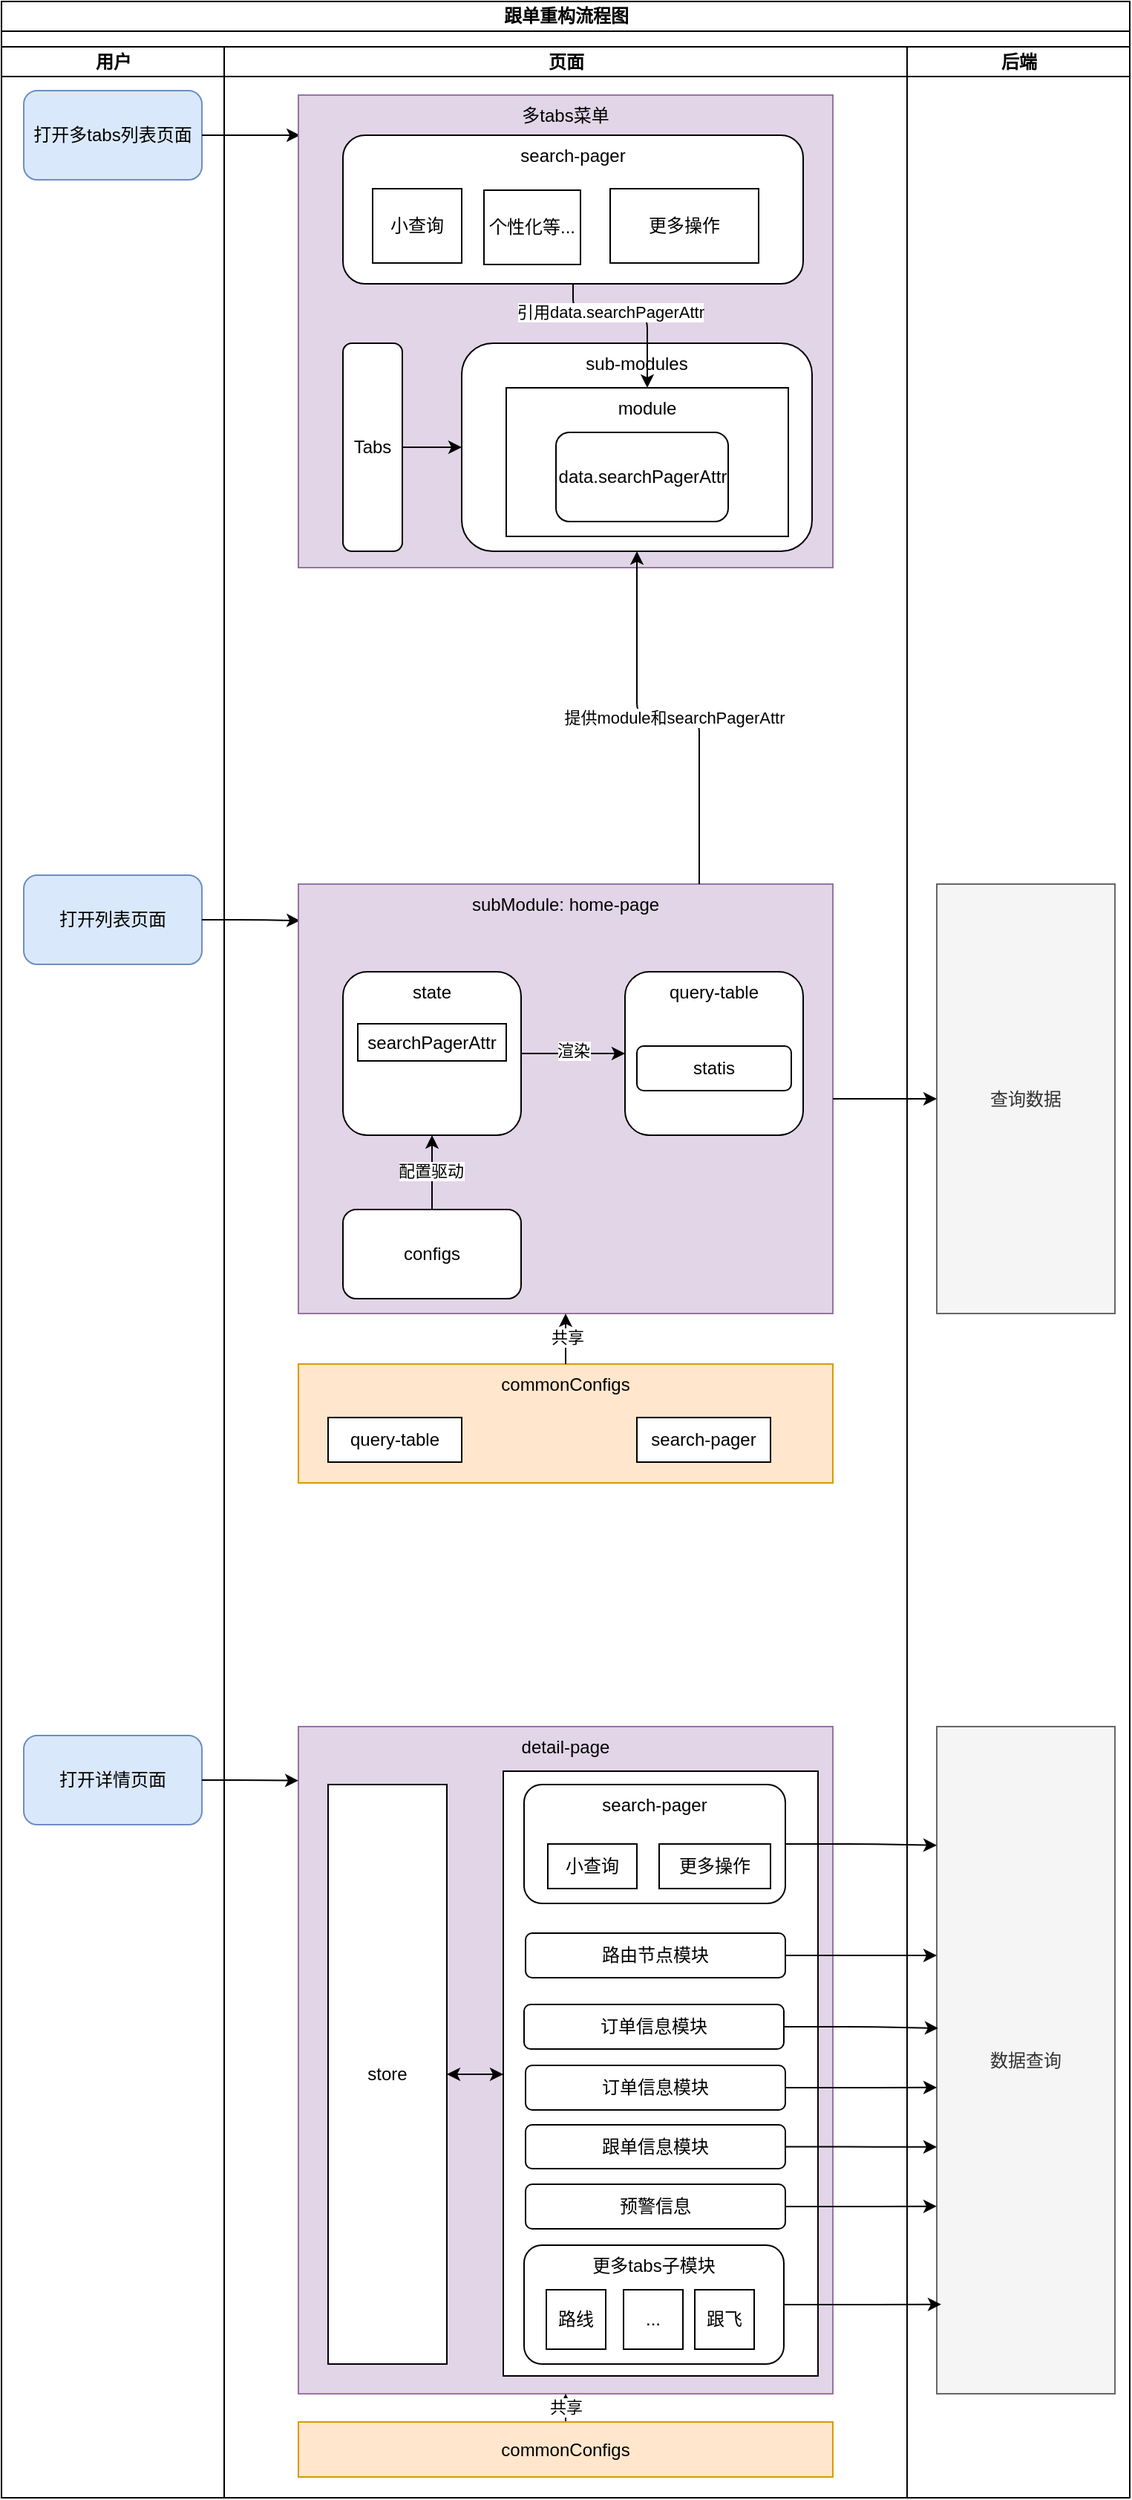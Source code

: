 <mxfile version="22.1.11" type="github">
  <diagram name="第 1 页" id="NrQw1u5KZVTpKxk_xpym">
    <mxGraphModel dx="1434" dy="738" grid="1" gridSize="10" guides="1" tooltips="1" connect="1" arrows="1" fold="1" page="1" pageScale="1" pageWidth="827" pageHeight="1169" math="0" shadow="0">
      <root>
        <mxCell id="0" />
        <mxCell id="1" parent="0" />
        <mxCell id="2nA5JOeVlXjuK31kac9G-5" value="" style="group;movable=0;resizable=0;rotatable=0;deletable=0;editable=0;locked=1;connectable=0;" vertex="1" connectable="0" parent="1">
          <mxGeometry x="40" y="40" width="760" height="1680" as="geometry" />
        </mxCell>
        <mxCell id="2nA5JOeVlXjuK31kac9G-1" value="跟单重构流程图" style="swimlane;childLayout=stackLayout;resizeParent=1;resizeParentMax=0;startSize=20;html=1;container=0;" vertex="1" parent="2nA5JOeVlXjuK31kac9G-5">
          <mxGeometry width="760" height="1680" as="geometry" />
        </mxCell>
        <mxCell id="2nA5JOeVlXjuK31kac9G-2" value="用户" style="swimlane;startSize=20;html=1;container=0;" vertex="1" parent="2nA5JOeVlXjuK31kac9G-5">
          <mxGeometry y="30.545" width="150" height="1649.455" as="geometry" />
        </mxCell>
        <mxCell id="2nA5JOeVlXjuK31kac9G-3" value="页面" style="swimlane;startSize=20;html=1;" vertex="1" parent="2nA5JOeVlXjuK31kac9G-5">
          <mxGeometry x="150" y="30.545" width="460" height="1649.455" as="geometry" />
        </mxCell>
        <mxCell id="2nA5JOeVlXjuK31kac9G-4" value="后端" style="swimlane;startSize=20;html=1;" vertex="1" parent="2nA5JOeVlXjuK31kac9G-5">
          <mxGeometry x="610" y="30.545" width="150" height="1649.455" as="geometry" />
        </mxCell>
        <mxCell id="2nA5JOeVlXjuK31kac9G-64" value="" style="group;rounded=0;" vertex="1" connectable="0" parent="1">
          <mxGeometry x="55" y="628" width="735" height="409" as="geometry" />
        </mxCell>
        <mxCell id="2nA5JOeVlXjuK31kac9G-27" value="打开列表页面" style="rounded=1;whiteSpace=wrap;html=1;fillColor=#dae8fc;strokeColor=#6c8ebf;" vertex="1" parent="2nA5JOeVlXjuK31kac9G-64">
          <mxGeometry width="120" height="60" as="geometry" />
        </mxCell>
        <mxCell id="2nA5JOeVlXjuK31kac9G-36" style="edgeStyle=orthogonalEdgeStyle;rounded=1;orthogonalLoop=1;jettySize=auto;html=1;exitX=1;exitY=0.5;exitDx=0;exitDy=0;entryX=0.003;entryY=0.085;entryDx=0;entryDy=0;entryPerimeter=0;" edge="1" parent="2nA5JOeVlXjuK31kac9G-64" source="2nA5JOeVlXjuK31kac9G-27" target="2nA5JOeVlXjuK31kac9G-28">
          <mxGeometry relative="1" as="geometry" />
        </mxCell>
        <mxCell id="2nA5JOeVlXjuK31kac9G-43" value="查询数据" style="rounded=0;whiteSpace=wrap;html=1;fillColor=#f5f5f5;strokeColor=#666666;fontColor=#333333;" vertex="1" parent="2nA5JOeVlXjuK31kac9G-64">
          <mxGeometry x="615" y="6" width="120" height="289" as="geometry" />
        </mxCell>
        <mxCell id="2nA5JOeVlXjuK31kac9G-63" value="" style="group" vertex="1" connectable="0" parent="2nA5JOeVlXjuK31kac9G-64">
          <mxGeometry x="185" y="6" width="360" height="403" as="geometry" />
        </mxCell>
        <mxCell id="2nA5JOeVlXjuK31kac9G-28" value="subModule: home-page" style="rounded=0;whiteSpace=wrap;html=1;verticalAlign=top;fillColor=#e1d5e7;strokeColor=#9673a6;" vertex="1" parent="2nA5JOeVlXjuK31kac9G-63">
          <mxGeometry width="360" height="289" as="geometry" />
        </mxCell>
        <mxCell id="2nA5JOeVlXjuK31kac9G-39" value="query-table" style="rounded=1;whiteSpace=wrap;html=1;verticalAlign=top;" vertex="1" parent="2nA5JOeVlXjuK31kac9G-63">
          <mxGeometry x="220" y="59" width="120" height="110" as="geometry" />
        </mxCell>
        <mxCell id="2nA5JOeVlXjuK31kac9G-40" value="statis" style="rounded=1;whiteSpace=wrap;html=1;" vertex="1" parent="2nA5JOeVlXjuK31kac9G-63">
          <mxGeometry x="228" y="109" width="104" height="30" as="geometry" />
        </mxCell>
        <mxCell id="2nA5JOeVlXjuK31kac9G-41" value="configs" style="rounded=1;whiteSpace=wrap;html=1;" vertex="1" parent="2nA5JOeVlXjuK31kac9G-63">
          <mxGeometry x="30" y="219" width="120" height="60" as="geometry" />
        </mxCell>
        <mxCell id="2nA5JOeVlXjuK31kac9G-54" style="edgeStyle=orthogonalEdgeStyle;rounded=1;orthogonalLoop=1;jettySize=auto;html=1;exitX=1;exitY=0.5;exitDx=0;exitDy=0;entryX=0;entryY=0.5;entryDx=0;entryDy=0;" edge="1" parent="2nA5JOeVlXjuK31kac9G-63" source="2nA5JOeVlXjuK31kac9G-50" target="2nA5JOeVlXjuK31kac9G-39">
          <mxGeometry relative="1" as="geometry" />
        </mxCell>
        <mxCell id="2nA5JOeVlXjuK31kac9G-55" value="渲染" style="edgeLabel;html=1;align=center;verticalAlign=middle;resizable=0;points=[];" vertex="1" connectable="0" parent="2nA5JOeVlXjuK31kac9G-54">
          <mxGeometry y="2" relative="1" as="geometry">
            <mxPoint as="offset" />
          </mxGeometry>
        </mxCell>
        <mxCell id="2nA5JOeVlXjuK31kac9G-50" value="state" style="rounded=1;whiteSpace=wrap;html=1;verticalAlign=top;" vertex="1" parent="2nA5JOeVlXjuK31kac9G-63">
          <mxGeometry x="30" y="59" width="120" height="110" as="geometry" />
        </mxCell>
        <mxCell id="2nA5JOeVlXjuK31kac9G-52" style="edgeStyle=orthogonalEdgeStyle;rounded=1;orthogonalLoop=1;jettySize=auto;html=1;exitX=0.5;exitY=0;exitDx=0;exitDy=0;entryX=0.5;entryY=1;entryDx=0;entryDy=0;" edge="1" parent="2nA5JOeVlXjuK31kac9G-63" source="2nA5JOeVlXjuK31kac9G-41" target="2nA5JOeVlXjuK31kac9G-50">
          <mxGeometry relative="1" as="geometry" />
        </mxCell>
        <mxCell id="2nA5JOeVlXjuK31kac9G-53" value="配置驱动" style="edgeLabel;html=1;align=center;verticalAlign=middle;resizable=0;points=[];" vertex="1" connectable="0" parent="2nA5JOeVlXjuK31kac9G-52">
          <mxGeometry x="0.04" y="1" relative="1" as="geometry">
            <mxPoint as="offset" />
          </mxGeometry>
        </mxCell>
        <mxCell id="2nA5JOeVlXjuK31kac9G-51" value="searchPagerAttr" style="rounded=0;whiteSpace=wrap;html=1;" vertex="1" parent="2nA5JOeVlXjuK31kac9G-63">
          <mxGeometry x="40" y="94" width="100" height="25" as="geometry" />
        </mxCell>
        <mxCell id="2nA5JOeVlXjuK31kac9G-58" value="commonConfigs" style="rounded=0;whiteSpace=wrap;html=1;fillColor=#ffe6cc;strokeColor=#d79b00;verticalAlign=top;" vertex="1" parent="2nA5JOeVlXjuK31kac9G-63">
          <mxGeometry y="323" width="360" height="80" as="geometry" />
        </mxCell>
        <mxCell id="2nA5JOeVlXjuK31kac9G-60" value="query-table" style="rounded=0;whiteSpace=wrap;html=1;" vertex="1" parent="2nA5JOeVlXjuK31kac9G-63">
          <mxGeometry x="20" y="359" width="90" height="30" as="geometry" />
        </mxCell>
        <mxCell id="2nA5JOeVlXjuK31kac9G-61" value="search-pager" style="rounded=0;whiteSpace=wrap;html=1;" vertex="1" parent="2nA5JOeVlXjuK31kac9G-63">
          <mxGeometry x="228" y="359" width="90" height="30" as="geometry" />
        </mxCell>
        <mxCell id="2nA5JOeVlXjuK31kac9G-59" style="edgeStyle=orthogonalEdgeStyle;rounded=1;orthogonalLoop=1;jettySize=auto;html=1;exitX=0.5;exitY=0;exitDx=0;exitDy=0;entryX=0.5;entryY=1;entryDx=0;entryDy=0;" edge="1" parent="2nA5JOeVlXjuK31kac9G-63" source="2nA5JOeVlXjuK31kac9G-58" target="2nA5JOeVlXjuK31kac9G-28">
          <mxGeometry relative="1" as="geometry" />
        </mxCell>
        <mxCell id="2nA5JOeVlXjuK31kac9G-62" value="共享" style="edgeLabel;html=1;align=center;verticalAlign=middle;resizable=0;points=[];" vertex="1" connectable="0" parent="2nA5JOeVlXjuK31kac9G-59">
          <mxGeometry x="0.059" y="-1" relative="1" as="geometry">
            <mxPoint as="offset" />
          </mxGeometry>
        </mxCell>
        <mxCell id="2nA5JOeVlXjuK31kac9G-57" style="edgeStyle=orthogonalEdgeStyle;rounded=1;orthogonalLoop=1;jettySize=auto;html=1;exitX=1;exitY=0.5;exitDx=0;exitDy=0;entryX=0;entryY=0.5;entryDx=0;entryDy=0;" edge="1" parent="2nA5JOeVlXjuK31kac9G-64" source="2nA5JOeVlXjuK31kac9G-28" target="2nA5JOeVlXjuK31kac9G-43">
          <mxGeometry relative="1" as="geometry" />
        </mxCell>
        <mxCell id="2nA5JOeVlXjuK31kac9G-68" value="" style="group" vertex="1" connectable="0" parent="1">
          <mxGeometry x="55" y="100" width="545" height="321" as="geometry" />
        </mxCell>
        <mxCell id="2nA5JOeVlXjuK31kac9G-7" value="打开多tabs列表页面" style="rounded=1;whiteSpace=wrap;html=1;fillColor=#dae8fc;strokeColor=#6c8ebf;" vertex="1" parent="2nA5JOeVlXjuK31kac9G-68">
          <mxGeometry width="120" height="60" as="geometry" />
        </mxCell>
        <mxCell id="2nA5JOeVlXjuK31kac9G-23" style="edgeStyle=orthogonalEdgeStyle;rounded=1;orthogonalLoop=1;jettySize=auto;html=1;exitX=1;exitY=0.5;exitDx=0;exitDy=0;entryX=0.003;entryY=0.085;entryDx=0;entryDy=0;entryPerimeter=0;" edge="1" parent="2nA5JOeVlXjuK31kac9G-68" source="2nA5JOeVlXjuK31kac9G-7" target="2nA5JOeVlXjuK31kac9G-9">
          <mxGeometry relative="1" as="geometry" />
        </mxCell>
        <mxCell id="2nA5JOeVlXjuK31kac9G-67" value="" style="group" vertex="1" connectable="0" parent="2nA5JOeVlXjuK31kac9G-68">
          <mxGeometry x="185" y="3" width="360" height="318" as="geometry" />
        </mxCell>
        <mxCell id="2nA5JOeVlXjuK31kac9G-9" value="多tabs菜单" style="rounded=0;whiteSpace=wrap;html=1;verticalAlign=top;fillColor=#e1d5e7;strokeColor=#9673a6;" vertex="1" parent="2nA5JOeVlXjuK31kac9G-67">
          <mxGeometry width="360" height="318" as="geometry" />
        </mxCell>
        <mxCell id="2nA5JOeVlXjuK31kac9G-10" value="search-pager" style="rounded=1;whiteSpace=wrap;html=1;align=center;verticalAlign=top;" vertex="1" parent="2nA5JOeVlXjuK31kac9G-67">
          <mxGeometry x="30" y="27" width="310" height="100" as="geometry" />
        </mxCell>
        <mxCell id="2nA5JOeVlXjuK31kac9G-12" value="小查询" style="rounded=0;whiteSpace=wrap;html=1;" vertex="1" parent="2nA5JOeVlXjuK31kac9G-67">
          <mxGeometry x="50" y="63" width="60" height="50" as="geometry" />
        </mxCell>
        <mxCell id="2nA5JOeVlXjuK31kac9G-13" value="个性化等..." style="rounded=0;whiteSpace=wrap;html=1;" vertex="1" parent="2nA5JOeVlXjuK31kac9G-67">
          <mxGeometry x="125" y="64" width="65" height="50" as="geometry" />
        </mxCell>
        <mxCell id="2nA5JOeVlXjuK31kac9G-14" value="更多操作" style="rounded=0;whiteSpace=wrap;html=1;" vertex="1" parent="2nA5JOeVlXjuK31kac9G-67">
          <mxGeometry x="210" y="63" width="100" height="50" as="geometry" />
        </mxCell>
        <mxCell id="2nA5JOeVlXjuK31kac9G-16" value="sub-modules" style="rounded=1;whiteSpace=wrap;html=1;verticalAlign=top;" vertex="1" parent="2nA5JOeVlXjuK31kac9G-67">
          <mxGeometry x="110" y="167" width="236" height="140" as="geometry" />
        </mxCell>
        <mxCell id="2nA5JOeVlXjuK31kac9G-25" style="edgeStyle=orthogonalEdgeStyle;rounded=1;orthogonalLoop=1;jettySize=auto;html=1;exitX=1;exitY=0.5;exitDx=0;exitDy=0;entryX=0;entryY=0.5;entryDx=0;entryDy=0;" edge="1" parent="2nA5JOeVlXjuK31kac9G-67" source="2nA5JOeVlXjuK31kac9G-17" target="2nA5JOeVlXjuK31kac9G-16">
          <mxGeometry relative="1" as="geometry" />
        </mxCell>
        <mxCell id="2nA5JOeVlXjuK31kac9G-17" value="Tabs" style="rounded=1;whiteSpace=wrap;html=1;" vertex="1" parent="2nA5JOeVlXjuK31kac9G-67">
          <mxGeometry x="30" y="167" width="40" height="140" as="geometry" />
        </mxCell>
        <mxCell id="2nA5JOeVlXjuK31kac9G-18" value="module" style="rounded=0;whiteSpace=wrap;html=1;verticalAlign=top;" vertex="1" parent="2nA5JOeVlXjuK31kac9G-67">
          <mxGeometry x="140" y="197" width="190" height="100" as="geometry" />
        </mxCell>
        <mxCell id="2nA5JOeVlXjuK31kac9G-20" value="data.searchPagerAttr" style="rounded=1;whiteSpace=wrap;html=1;verticalAlign=middle;" vertex="1" parent="2nA5JOeVlXjuK31kac9G-67">
          <mxGeometry x="173.5" y="227" width="116" height="60" as="geometry" />
        </mxCell>
        <mxCell id="2nA5JOeVlXjuK31kac9G-37" style="edgeStyle=orthogonalEdgeStyle;rounded=1;orthogonalLoop=1;jettySize=auto;html=1;exitX=0.5;exitY=1;exitDx=0;exitDy=0;entryX=0.5;entryY=0;entryDx=0;entryDy=0;" edge="1" parent="2nA5JOeVlXjuK31kac9G-67" source="2nA5JOeVlXjuK31kac9G-10" target="2nA5JOeVlXjuK31kac9G-18">
          <mxGeometry relative="1" as="geometry">
            <Array as="points">
              <mxPoint x="185" y="147" />
              <mxPoint x="235" y="147" />
            </Array>
          </mxGeometry>
        </mxCell>
        <mxCell id="2nA5JOeVlXjuK31kac9G-38" value="引用data.searchPagerAttr" style="edgeLabel;html=1;align=center;verticalAlign=middle;resizable=0;points=[];" vertex="1" connectable="0" parent="2nA5JOeVlXjuK31kac9G-37">
          <mxGeometry x="-0.25" y="1" relative="1" as="geometry">
            <mxPoint as="offset" />
          </mxGeometry>
        </mxCell>
        <mxCell id="2nA5JOeVlXjuK31kac9G-30" style="edgeStyle=orthogonalEdgeStyle;rounded=1;orthogonalLoop=1;jettySize=auto;html=1;exitX=0.75;exitY=0;exitDx=0;exitDy=0;entryX=0.5;entryY=1;entryDx=0;entryDy=0;" edge="1" parent="1" source="2nA5JOeVlXjuK31kac9G-28" target="2nA5JOeVlXjuK31kac9G-16">
          <mxGeometry relative="1" as="geometry" />
        </mxCell>
        <mxCell id="2nA5JOeVlXjuK31kac9G-35" value="提供module和searchPagerAttr" style="edgeLabel;html=1;align=center;verticalAlign=middle;resizable=0;points=[];" vertex="1" connectable="0" parent="2nA5JOeVlXjuK31kac9G-30">
          <mxGeometry x="-0.026" relative="1" as="geometry">
            <mxPoint as="offset" />
          </mxGeometry>
        </mxCell>
        <mxCell id="2nA5JOeVlXjuK31kac9G-69" value="打开详情页面" style="rounded=1;whiteSpace=wrap;html=1;fillColor=#dae8fc;strokeColor=#6c8ebf;" vertex="1" parent="1">
          <mxGeometry x="55" y="1207" width="120" height="60" as="geometry" />
        </mxCell>
        <mxCell id="2nA5JOeVlXjuK31kac9G-70" value="detail-page" style="rounded=0;whiteSpace=wrap;html=1;verticalAlign=top;fillColor=#e1d5e7;strokeColor=#9673a6;" vertex="1" parent="1">
          <mxGeometry x="240" y="1201" width="360" height="449" as="geometry" />
        </mxCell>
        <mxCell id="2nA5JOeVlXjuK31kac9G-71" style="edgeStyle=orthogonalEdgeStyle;rounded=1;orthogonalLoop=1;jettySize=auto;html=1;exitX=1;exitY=0.5;exitDx=0;exitDy=0;entryX=0;entryY=0.081;entryDx=0;entryDy=0;entryPerimeter=0;" edge="1" parent="1" source="2nA5JOeVlXjuK31kac9G-69" target="2nA5JOeVlXjuK31kac9G-70">
          <mxGeometry relative="1" as="geometry" />
        </mxCell>
        <mxCell id="2nA5JOeVlXjuK31kac9G-104" style="edgeStyle=orthogonalEdgeStyle;rounded=1;orthogonalLoop=1;jettySize=auto;html=1;exitX=0.5;exitY=0;exitDx=0;exitDy=0;entryX=0.5;entryY=1;entryDx=0;entryDy=0;" edge="1" parent="1" source="2nA5JOeVlXjuK31kac9G-103" target="2nA5JOeVlXjuK31kac9G-70">
          <mxGeometry relative="1" as="geometry" />
        </mxCell>
        <mxCell id="2nA5JOeVlXjuK31kac9G-105" value="共享" style="edgeLabel;html=1;align=center;verticalAlign=middle;resizable=0;points=[];" vertex="1" connectable="0" parent="2nA5JOeVlXjuK31kac9G-104">
          <mxGeometry x="0.103" relative="1" as="geometry">
            <mxPoint as="offset" />
          </mxGeometry>
        </mxCell>
        <mxCell id="2nA5JOeVlXjuK31kac9G-103" value="commonConfigs" style="rounded=0;whiteSpace=wrap;html=1;fillColor=#ffe6cc;strokeColor=#d79b00;" vertex="1" parent="1">
          <mxGeometry x="240" y="1669" width="360" height="37" as="geometry" />
        </mxCell>
        <mxCell id="2nA5JOeVlXjuK31kac9G-109" style="edgeStyle=orthogonalEdgeStyle;rounded=1;orthogonalLoop=1;jettySize=auto;html=1;exitX=1;exitY=0.5;exitDx=0;exitDy=0;entryX=0;entryY=0.5;entryDx=0;entryDy=0;startArrow=classic;startFill=1;" edge="1" parent="1" source="2nA5JOeVlXjuK31kac9G-107" target="2nA5JOeVlXjuK31kac9G-108">
          <mxGeometry relative="1" as="geometry" />
        </mxCell>
        <mxCell id="2nA5JOeVlXjuK31kac9G-107" value="store" style="rounded=0;whiteSpace=wrap;html=1;" vertex="1" parent="1">
          <mxGeometry x="260" y="1240" width="80" height="390" as="geometry" />
        </mxCell>
        <mxCell id="2nA5JOeVlXjuK31kac9G-108" value="" style="rounded=0;whiteSpace=wrap;html=1;" vertex="1" parent="1">
          <mxGeometry x="378" y="1231" width="212" height="407" as="geometry" />
        </mxCell>
        <mxCell id="2nA5JOeVlXjuK31kac9G-106" value="" style="group" vertex="1" connectable="0" parent="1">
          <mxGeometry x="392" y="1240" width="176" height="390" as="geometry" />
        </mxCell>
        <mxCell id="2nA5JOeVlXjuK31kac9G-88" value="订单信息模块" style="rounded=1;whiteSpace=wrap;html=1;" vertex="1" parent="2nA5JOeVlXjuK31kac9G-106">
          <mxGeometry y="148" width="175" height="30" as="geometry" />
        </mxCell>
        <mxCell id="2nA5JOeVlXjuK31kac9G-89" value="订单信息模块" style="rounded=1;whiteSpace=wrap;html=1;" vertex="1" parent="2nA5JOeVlXjuK31kac9G-106">
          <mxGeometry x="1" y="189" width="175" height="30" as="geometry" />
        </mxCell>
        <mxCell id="2nA5JOeVlXjuK31kac9G-90" value="跟单信息模块" style="rounded=1;whiteSpace=wrap;html=1;" vertex="1" parent="2nA5JOeVlXjuK31kac9G-106">
          <mxGeometry x="1" y="229" width="175" height="29.5" as="geometry" />
        </mxCell>
        <mxCell id="2nA5JOeVlXjuK31kac9G-91" value="预警信息" style="rounded=1;whiteSpace=wrap;html=1;" vertex="1" parent="2nA5JOeVlXjuK31kac9G-106">
          <mxGeometry x="1" y="269" width="175" height="30" as="geometry" />
        </mxCell>
        <mxCell id="2nA5JOeVlXjuK31kac9G-99" value="" style="group" vertex="1" connectable="0" parent="2nA5JOeVlXjuK31kac9G-106">
          <mxGeometry width="176" height="80" as="geometry" />
        </mxCell>
        <mxCell id="2nA5JOeVlXjuK31kac9G-85" value="search-pager" style="rounded=1;whiteSpace=wrap;html=1;verticalAlign=top;" vertex="1" parent="2nA5JOeVlXjuK31kac9G-99">
          <mxGeometry width="176" height="80" as="geometry" />
        </mxCell>
        <mxCell id="2nA5JOeVlXjuK31kac9G-86" value="小查询" style="rounded=0;whiteSpace=wrap;html=1;" vertex="1" parent="2nA5JOeVlXjuK31kac9G-99">
          <mxGeometry x="16" y="40" width="60" height="30" as="geometry" />
        </mxCell>
        <mxCell id="2nA5JOeVlXjuK31kac9G-87" value="更多操作" style="rounded=0;whiteSpace=wrap;html=1;" vertex="1" parent="2nA5JOeVlXjuK31kac9G-99">
          <mxGeometry x="91" y="40" width="75" height="30" as="geometry" />
        </mxCell>
        <mxCell id="2nA5JOeVlXjuK31kac9G-100" value="" style="group" vertex="1" connectable="0" parent="2nA5JOeVlXjuK31kac9G-106">
          <mxGeometry y="310" width="175" height="80" as="geometry" />
        </mxCell>
        <mxCell id="2nA5JOeVlXjuK31kac9G-92" value="更多tabs子模块" style="rounded=1;whiteSpace=wrap;html=1;verticalAlign=top;" vertex="1" parent="2nA5JOeVlXjuK31kac9G-100">
          <mxGeometry width="175" height="80" as="geometry" />
        </mxCell>
        <mxCell id="2nA5JOeVlXjuK31kac9G-93" value="路线" style="rounded=0;whiteSpace=wrap;html=1;" vertex="1" parent="2nA5JOeVlXjuK31kac9G-100">
          <mxGeometry x="15" y="30" width="40" height="40" as="geometry" />
        </mxCell>
        <mxCell id="2nA5JOeVlXjuK31kac9G-94" value="..." style="rounded=0;whiteSpace=wrap;html=1;" vertex="1" parent="2nA5JOeVlXjuK31kac9G-100">
          <mxGeometry x="67" y="30" width="40" height="40" as="geometry" />
        </mxCell>
        <mxCell id="2nA5JOeVlXjuK31kac9G-95" value="跟飞" style="rounded=0;whiteSpace=wrap;html=1;" vertex="1" parent="2nA5JOeVlXjuK31kac9G-100">
          <mxGeometry x="115" y="30" width="40" height="40" as="geometry" />
        </mxCell>
        <mxCell id="2nA5JOeVlXjuK31kac9G-102" value="路由节点模块" style="rounded=1;whiteSpace=wrap;html=1;" vertex="1" parent="2nA5JOeVlXjuK31kac9G-106">
          <mxGeometry x="1" y="100" width="175" height="30" as="geometry" />
        </mxCell>
        <mxCell id="2nA5JOeVlXjuK31kac9G-110" value="数据查询" style="rounded=0;whiteSpace=wrap;html=1;fillColor=#f5f5f5;fontColor=#333333;strokeColor=#666666;" vertex="1" parent="1">
          <mxGeometry x="670" y="1201" width="120" height="449" as="geometry" />
        </mxCell>
        <mxCell id="2nA5JOeVlXjuK31kac9G-111" style="edgeStyle=orthogonalEdgeStyle;rounded=1;orthogonalLoop=1;jettySize=auto;html=1;exitX=1;exitY=0.5;exitDx=0;exitDy=0;entryX=0;entryY=0.178;entryDx=0;entryDy=0;entryPerimeter=0;" edge="1" parent="1" source="2nA5JOeVlXjuK31kac9G-85" target="2nA5JOeVlXjuK31kac9G-110">
          <mxGeometry relative="1" as="geometry" />
        </mxCell>
        <mxCell id="2nA5JOeVlXjuK31kac9G-112" style="edgeStyle=orthogonalEdgeStyle;rounded=1;orthogonalLoop=1;jettySize=auto;html=1;exitX=1;exitY=0.5;exitDx=0;exitDy=0;entryX=0;entryY=0.343;entryDx=0;entryDy=0;entryPerimeter=0;" edge="1" parent="1" source="2nA5JOeVlXjuK31kac9G-102" target="2nA5JOeVlXjuK31kac9G-110">
          <mxGeometry relative="1" as="geometry" />
        </mxCell>
        <mxCell id="2nA5JOeVlXjuK31kac9G-113" style="edgeStyle=orthogonalEdgeStyle;rounded=1;orthogonalLoop=1;jettySize=auto;html=1;exitX=1;exitY=0.5;exitDx=0;exitDy=0;entryX=0.008;entryY=0.452;entryDx=0;entryDy=0;entryPerimeter=0;" edge="1" parent="1" source="2nA5JOeVlXjuK31kac9G-88" target="2nA5JOeVlXjuK31kac9G-110">
          <mxGeometry relative="1" as="geometry" />
        </mxCell>
        <mxCell id="2nA5JOeVlXjuK31kac9G-114" style="edgeStyle=orthogonalEdgeStyle;rounded=1;orthogonalLoop=1;jettySize=auto;html=1;exitX=1;exitY=0.5;exitDx=0;exitDy=0;entryX=0;entryY=0.541;entryDx=0;entryDy=0;entryPerimeter=0;" edge="1" parent="1" source="2nA5JOeVlXjuK31kac9G-89" target="2nA5JOeVlXjuK31kac9G-110">
          <mxGeometry relative="1" as="geometry" />
        </mxCell>
        <mxCell id="2nA5JOeVlXjuK31kac9G-115" style="edgeStyle=orthogonalEdgeStyle;rounded=1;orthogonalLoop=1;jettySize=auto;html=1;exitX=1;exitY=0.5;exitDx=0;exitDy=0;entryX=0;entryY=0.63;entryDx=0;entryDy=0;entryPerimeter=0;" edge="1" parent="1" source="2nA5JOeVlXjuK31kac9G-90" target="2nA5JOeVlXjuK31kac9G-110">
          <mxGeometry relative="1" as="geometry" />
        </mxCell>
        <mxCell id="2nA5JOeVlXjuK31kac9G-116" style="edgeStyle=orthogonalEdgeStyle;rounded=1;orthogonalLoop=1;jettySize=auto;html=1;exitX=1;exitY=0.5;exitDx=0;exitDy=0;entryX=0;entryY=0.719;entryDx=0;entryDy=0;entryPerimeter=0;" edge="1" parent="1" source="2nA5JOeVlXjuK31kac9G-91" target="2nA5JOeVlXjuK31kac9G-110">
          <mxGeometry relative="1" as="geometry" />
        </mxCell>
        <mxCell id="2nA5JOeVlXjuK31kac9G-117" style="edgeStyle=orthogonalEdgeStyle;rounded=1;orthogonalLoop=1;jettySize=auto;html=1;exitX=1;exitY=0.5;exitDx=0;exitDy=0;entryX=0.025;entryY=0.866;entryDx=0;entryDy=0;entryPerimeter=0;" edge="1" parent="1" source="2nA5JOeVlXjuK31kac9G-92" target="2nA5JOeVlXjuK31kac9G-110">
          <mxGeometry relative="1" as="geometry" />
        </mxCell>
      </root>
    </mxGraphModel>
  </diagram>
</mxfile>
